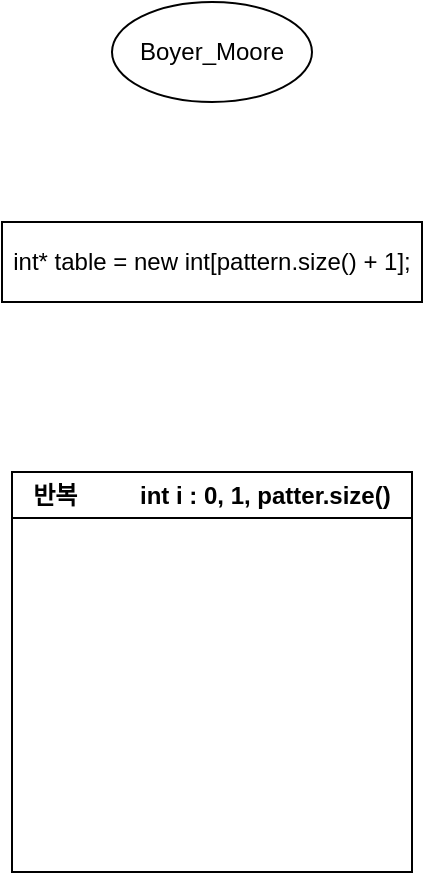 <mxfile version="21.6.1" type="github">
  <diagram name="페이지-1" id="gCbUXPNIPIt0P3wTNuEC">
    <mxGraphModel dx="712" dy="874" grid="1" gridSize="10" guides="1" tooltips="1" connect="1" arrows="1" fold="1" page="1" pageScale="1" pageWidth="827" pageHeight="1169" math="0" shadow="0">
      <root>
        <mxCell id="0" />
        <mxCell id="1" parent="0" />
        <mxCell id="l5Eew3YipN7iS1mjQOOE-1" value="Boyer_Moore" style="ellipse;whiteSpace=wrap;html=1;" vertex="1" parent="1">
          <mxGeometry x="240" y="150" width="100" height="50" as="geometry" />
        </mxCell>
        <mxCell id="l5Eew3YipN7iS1mjQOOE-2" value="int* table = new int[pattern.size() + 1];" style="rounded=0;whiteSpace=wrap;html=1;" vertex="1" parent="1">
          <mxGeometry x="185" y="260" width="210" height="40" as="geometry" />
        </mxCell>
        <mxCell id="l5Eew3YipN7iS1mjQOOE-3" value="반복&lt;span style=&quot;white-space: pre;&quot;&gt;&#x9;&lt;/span&gt;&lt;span style=&quot;white-space: pre;&quot;&gt;&#x9;&lt;/span&gt;int i : 0, 1, patter.size()" style="swimlane;whiteSpace=wrap;html=1;" vertex="1" parent="1">
          <mxGeometry x="190" y="385" width="200" height="200" as="geometry" />
        </mxCell>
      </root>
    </mxGraphModel>
  </diagram>
</mxfile>
